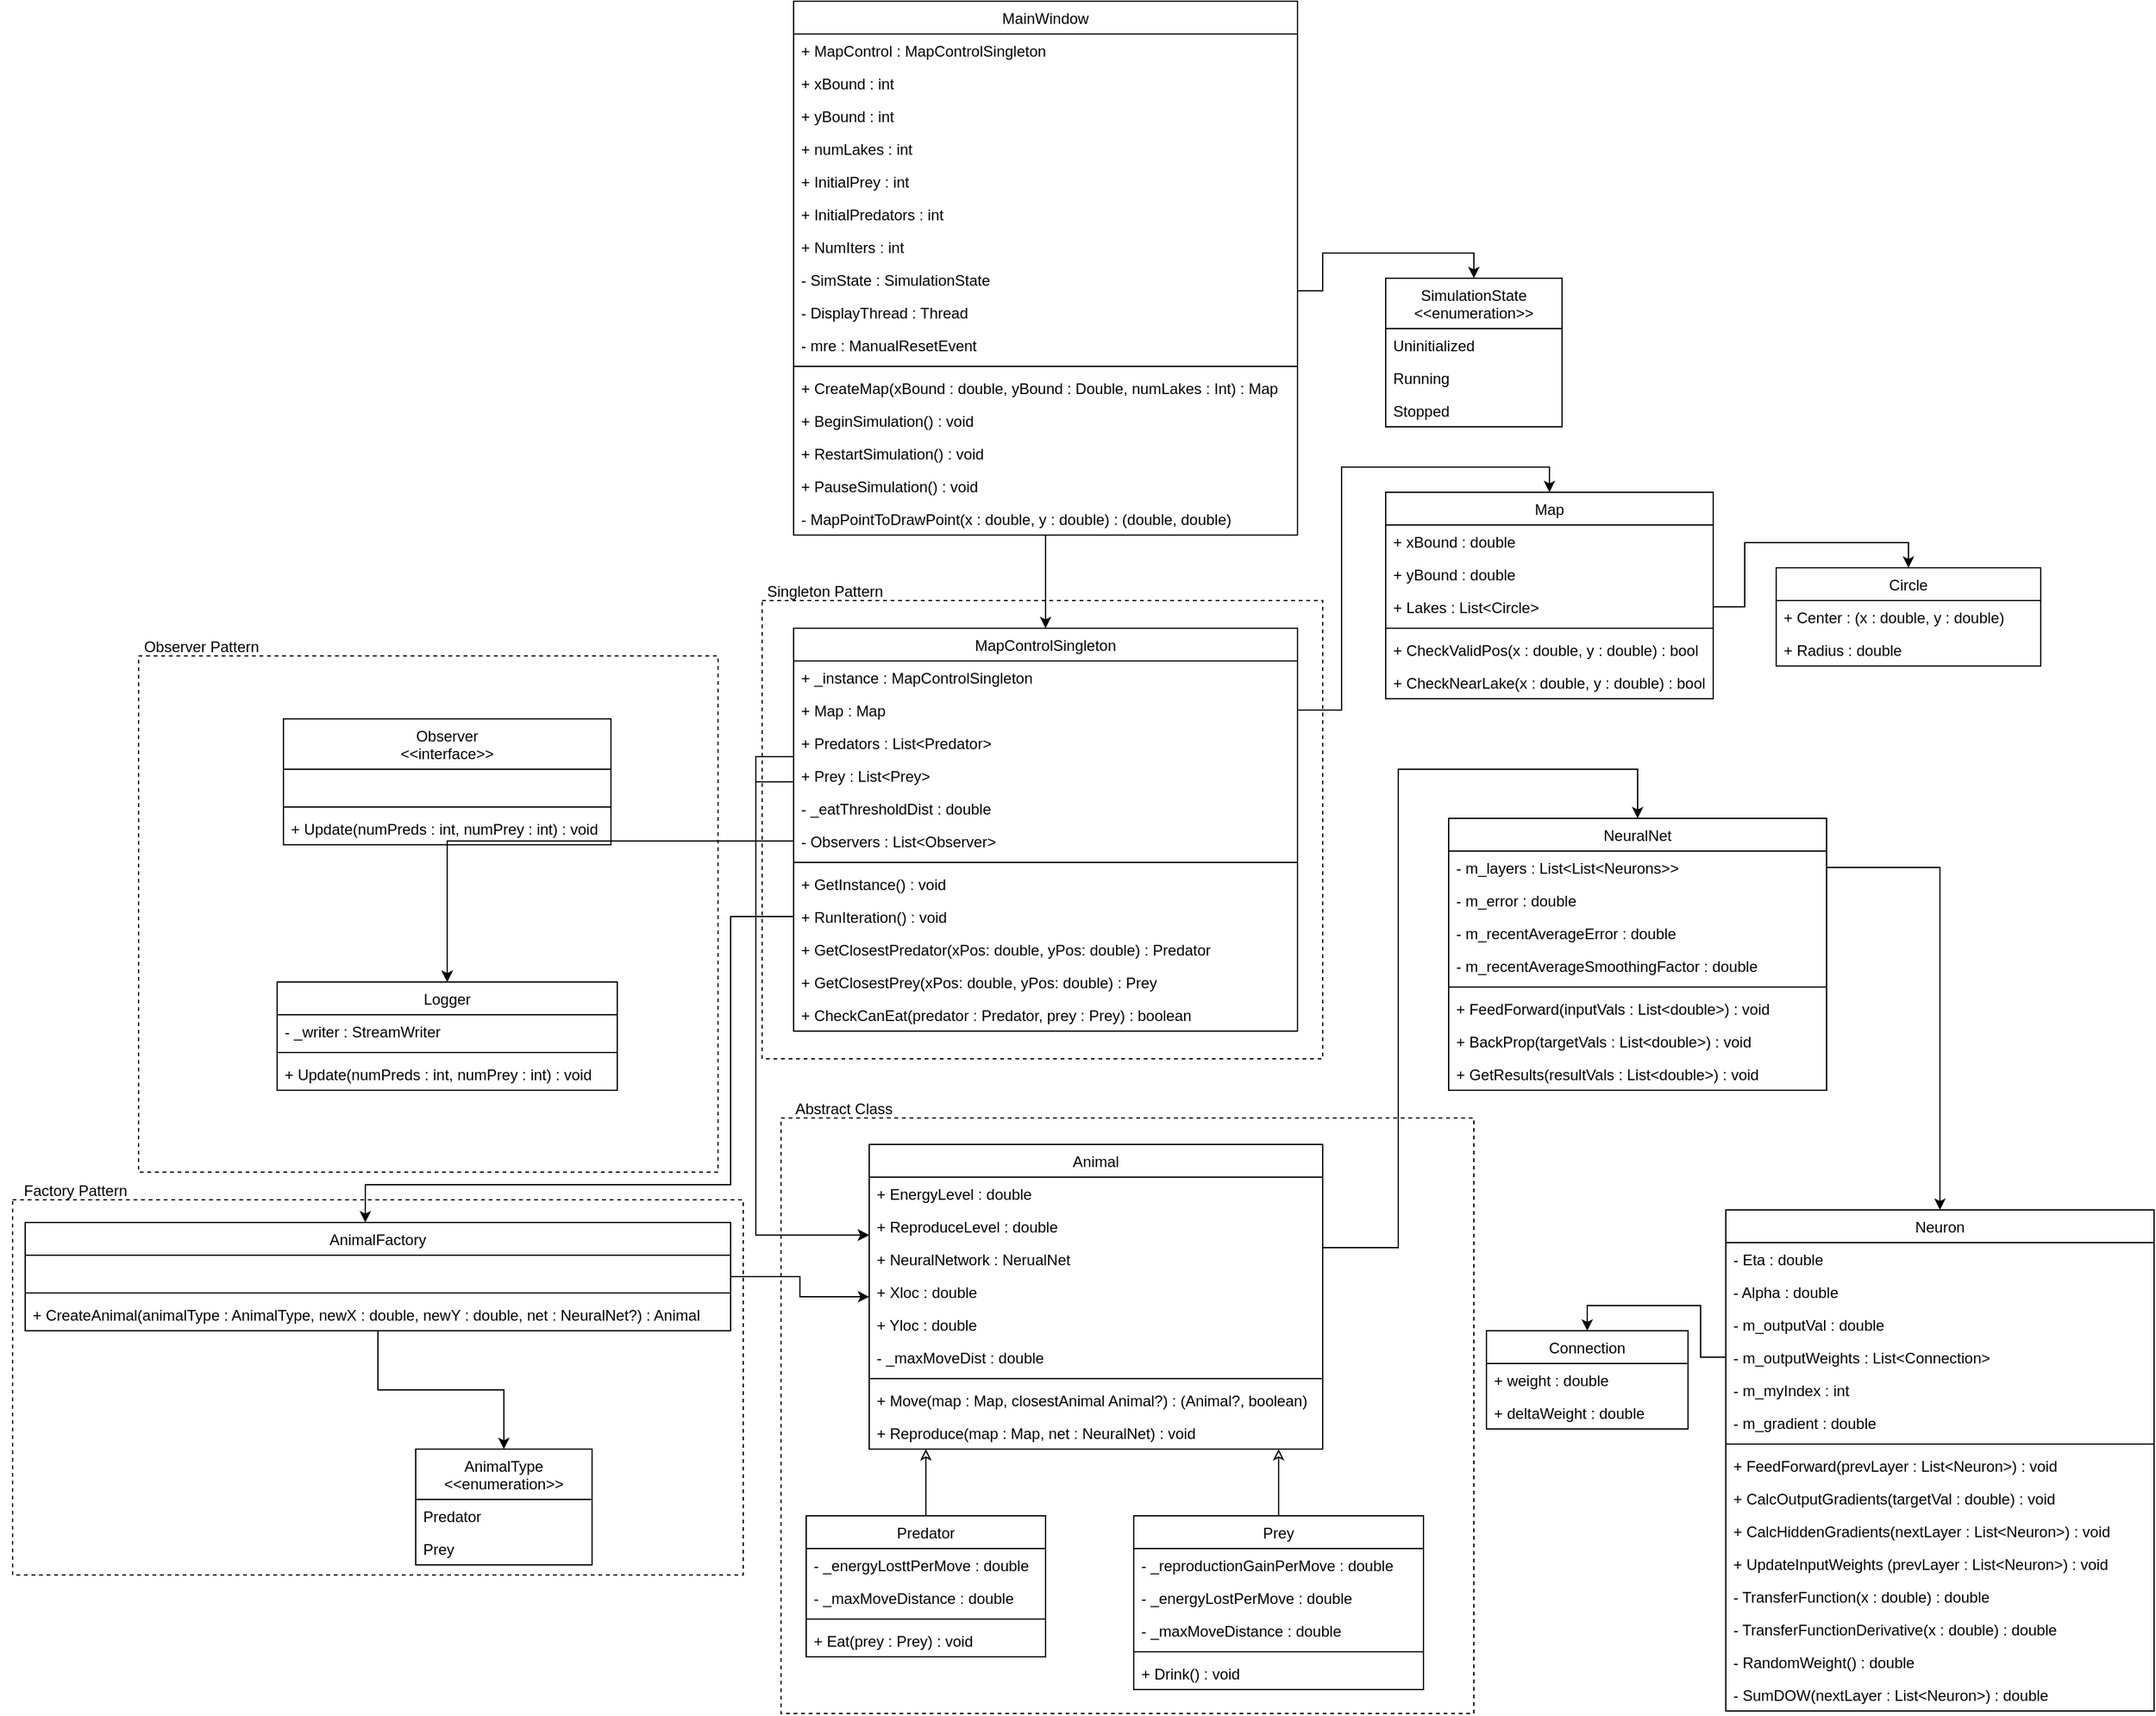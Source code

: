 <mxfile version="21.2.1" type="device">
  <diagram id="C5RBs43oDa-KdzZeNtuy" name="Page-1">
    <mxGraphModel dx="2314" dy="1864" grid="1" gridSize="10" guides="1" tooltips="1" connect="1" arrows="1" fold="1" page="0" pageScale="1" pageWidth="827" pageHeight="1169" math="0" shadow="0">
      <root>
        <mxCell id="WIyWlLk6GJQsqaUBKTNV-0" />
        <mxCell id="WIyWlLk6GJQsqaUBKTNV-1" parent="WIyWlLk6GJQsqaUBKTNV-0" />
        <mxCell id="gsh9XcIQnqA7RYbGabPp-40" value="" style="rounded=0;whiteSpace=wrap;html=1;fillColor=none;dashed=1;" parent="WIyWlLk6GJQsqaUBKTNV-1" vertex="1">
          <mxGeometry x="-300" y="47" width="550" height="473" as="geometry" />
        </mxCell>
        <mxCell id="gsh9XcIQnqA7RYbGabPp-34" value="" style="rounded=0;whiteSpace=wrap;html=1;fillColor=none;dashed=1;" parent="WIyWlLk6GJQsqaUBKTNV-1" vertex="1">
          <mxGeometry x="-810" y="-320" width="460" height="410" as="geometry" />
        </mxCell>
        <mxCell id="gsh9XcIQnqA7RYbGabPp-38" value="" style="rounded=0;whiteSpace=wrap;html=1;fillColor=none;dashed=1;" parent="WIyWlLk6GJQsqaUBKTNV-1" vertex="1">
          <mxGeometry x="-315" y="-364" width="445" height="364" as="geometry" />
        </mxCell>
        <mxCell id="zkfFHV4jXpPFQw0GAbJ--0" value="NeuralNet" style="swimlane;fontStyle=0;align=center;verticalAlign=top;childLayout=stackLayout;horizontal=1;startSize=26;horizontalStack=0;resizeParent=1;resizeLast=0;collapsible=1;marginBottom=0;rounded=0;shadow=0;strokeWidth=1;" parent="WIyWlLk6GJQsqaUBKTNV-1" vertex="1">
          <mxGeometry x="230" y="-191" width="300" height="216" as="geometry">
            <mxRectangle x="230" y="140" width="160" height="26" as="alternateBounds" />
          </mxGeometry>
        </mxCell>
        <mxCell id="zkfFHV4jXpPFQw0GAbJ--1" value="- m_layers : List&lt;List&lt;Neurons&gt;&gt;" style="text;align=left;verticalAlign=top;spacingLeft=4;spacingRight=4;overflow=hidden;rotatable=0;points=[[0,0.5],[1,0.5]];portConstraint=eastwest;" parent="zkfFHV4jXpPFQw0GAbJ--0" vertex="1">
          <mxGeometry y="26" width="300" height="26" as="geometry" />
        </mxCell>
        <mxCell id="zkfFHV4jXpPFQw0GAbJ--2" value="- m_error : double" style="text;align=left;verticalAlign=top;spacingLeft=4;spacingRight=4;overflow=hidden;rotatable=0;points=[[0,0.5],[1,0.5]];portConstraint=eastwest;rounded=0;shadow=0;html=0;" parent="zkfFHV4jXpPFQw0GAbJ--0" vertex="1">
          <mxGeometry y="52" width="300" height="26" as="geometry" />
        </mxCell>
        <mxCell id="zkfFHV4jXpPFQw0GAbJ--3" value="- m_recentAverageError : double" style="text;align=left;verticalAlign=top;spacingLeft=4;spacingRight=4;overflow=hidden;rotatable=0;points=[[0,0.5],[1,0.5]];portConstraint=eastwest;rounded=0;shadow=0;html=0;" parent="zkfFHV4jXpPFQw0GAbJ--0" vertex="1">
          <mxGeometry y="78" width="300" height="26" as="geometry" />
        </mxCell>
        <mxCell id="nO7ZJ4x5iDr7NH1Br83X-15" value="- m_recentAverageSmoothingFactor : double" style="text;align=left;verticalAlign=top;spacingLeft=4;spacingRight=4;overflow=hidden;rotatable=0;points=[[0,0.5],[1,0.5]];portConstraint=eastwest;rounded=0;shadow=0;html=0;" parent="zkfFHV4jXpPFQw0GAbJ--0" vertex="1">
          <mxGeometry y="104" width="300" height="26" as="geometry" />
        </mxCell>
        <mxCell id="zkfFHV4jXpPFQw0GAbJ--4" value="" style="line;html=1;strokeWidth=1;align=left;verticalAlign=middle;spacingTop=-1;spacingLeft=3;spacingRight=3;rotatable=0;labelPosition=right;points=[];portConstraint=eastwest;" parent="zkfFHV4jXpPFQw0GAbJ--0" vertex="1">
          <mxGeometry y="130" width="300" height="8" as="geometry" />
        </mxCell>
        <mxCell id="zkfFHV4jXpPFQw0GAbJ--5" value="+ FeedForward(inputVals : List&lt;double&gt;) : void" style="text;align=left;verticalAlign=top;spacingLeft=4;spacingRight=4;overflow=hidden;rotatable=0;points=[[0,0.5],[1,0.5]];portConstraint=eastwest;" parent="zkfFHV4jXpPFQw0GAbJ--0" vertex="1">
          <mxGeometry y="138" width="300" height="26" as="geometry" />
        </mxCell>
        <mxCell id="nO7ZJ4x5iDr7NH1Br83X-19" value="+ BackProp(targetVals : List&lt;double&gt;) : void" style="text;align=left;verticalAlign=top;spacingLeft=4;spacingRight=4;overflow=hidden;rotatable=0;points=[[0,0.5],[1,0.5]];portConstraint=eastwest;" parent="zkfFHV4jXpPFQw0GAbJ--0" vertex="1">
          <mxGeometry y="164" width="300" height="26" as="geometry" />
        </mxCell>
        <mxCell id="nO7ZJ4x5iDr7NH1Br83X-18" value="+ GetResults(resultVals : List&lt;double&gt;) : void" style="text;align=left;verticalAlign=top;spacingLeft=4;spacingRight=4;overflow=hidden;rotatable=0;points=[[0,0.5],[1,0.5]];portConstraint=eastwest;" parent="zkfFHV4jXpPFQw0GAbJ--0" vertex="1">
          <mxGeometry y="190" width="300" height="26" as="geometry" />
        </mxCell>
        <mxCell id="zkfFHV4jXpPFQw0GAbJ--17" value="Neuron" style="swimlane;fontStyle=0;align=center;verticalAlign=top;childLayout=stackLayout;horizontal=1;startSize=26;horizontalStack=0;resizeParent=1;resizeLast=0;collapsible=1;marginBottom=0;rounded=0;shadow=0;strokeWidth=1;" parent="WIyWlLk6GJQsqaUBKTNV-1" vertex="1">
          <mxGeometry x="450" y="120" width="340" height="398" as="geometry">
            <mxRectangle x="550" y="140" width="160" height="26" as="alternateBounds" />
          </mxGeometry>
        </mxCell>
        <mxCell id="zkfFHV4jXpPFQw0GAbJ--18" value="- Eta : double" style="text;align=left;verticalAlign=top;spacingLeft=4;spacingRight=4;overflow=hidden;rotatable=0;points=[[0,0.5],[1,0.5]];portConstraint=eastwest;" parent="zkfFHV4jXpPFQw0GAbJ--17" vertex="1">
          <mxGeometry y="26" width="340" height="26" as="geometry" />
        </mxCell>
        <mxCell id="zkfFHV4jXpPFQw0GAbJ--19" value="- Alpha : double" style="text;align=left;verticalAlign=top;spacingLeft=4;spacingRight=4;overflow=hidden;rotatable=0;points=[[0,0.5],[1,0.5]];portConstraint=eastwest;rounded=0;shadow=0;html=0;" parent="zkfFHV4jXpPFQw0GAbJ--17" vertex="1">
          <mxGeometry y="52" width="340" height="26" as="geometry" />
        </mxCell>
        <mxCell id="zkfFHV4jXpPFQw0GAbJ--20" value="- m_outputVal : double" style="text;align=left;verticalAlign=top;spacingLeft=4;spacingRight=4;overflow=hidden;rotatable=0;points=[[0,0.5],[1,0.5]];portConstraint=eastwest;rounded=0;shadow=0;html=0;" parent="zkfFHV4jXpPFQw0GAbJ--17" vertex="1">
          <mxGeometry y="78" width="340" height="26" as="geometry" />
        </mxCell>
        <mxCell id="zkfFHV4jXpPFQw0GAbJ--21" value="- m_outputWeights : List&lt;Connection&gt;" style="text;align=left;verticalAlign=top;spacingLeft=4;spacingRight=4;overflow=hidden;rotatable=0;points=[[0,0.5],[1,0.5]];portConstraint=eastwest;rounded=0;shadow=0;html=0;" parent="zkfFHV4jXpPFQw0GAbJ--17" vertex="1">
          <mxGeometry y="104" width="340" height="26" as="geometry" />
        </mxCell>
        <mxCell id="zkfFHV4jXpPFQw0GAbJ--22" value="- m_myIndex : int" style="text;align=left;verticalAlign=top;spacingLeft=4;spacingRight=4;overflow=hidden;rotatable=0;points=[[0,0.5],[1,0.5]];portConstraint=eastwest;rounded=0;shadow=0;html=0;" parent="zkfFHV4jXpPFQw0GAbJ--17" vertex="1">
          <mxGeometry y="130" width="340" height="26" as="geometry" />
        </mxCell>
        <mxCell id="nO7ZJ4x5iDr7NH1Br83X-7" value="- m_gradient : double" style="text;align=left;verticalAlign=top;spacingLeft=4;spacingRight=4;overflow=hidden;rotatable=0;points=[[0,0.5],[1,0.5]];portConstraint=eastwest;rounded=0;shadow=0;html=0;" parent="zkfFHV4jXpPFQw0GAbJ--17" vertex="1">
          <mxGeometry y="156" width="340" height="26" as="geometry" />
        </mxCell>
        <mxCell id="zkfFHV4jXpPFQw0GAbJ--23" value="" style="line;html=1;strokeWidth=1;align=left;verticalAlign=middle;spacingTop=-1;spacingLeft=3;spacingRight=3;rotatable=0;labelPosition=right;points=[];portConstraint=eastwest;" parent="zkfFHV4jXpPFQw0GAbJ--17" vertex="1">
          <mxGeometry y="182" width="340" height="8" as="geometry" />
        </mxCell>
        <mxCell id="zkfFHV4jXpPFQw0GAbJ--24" value="+ FeedForward(prevLayer : List&lt;Neuron&gt;) : void" style="text;align=left;verticalAlign=top;spacingLeft=4;spacingRight=4;overflow=hidden;rotatable=0;points=[[0,0.5],[1,0.5]];portConstraint=eastwest;" parent="zkfFHV4jXpPFQw0GAbJ--17" vertex="1">
          <mxGeometry y="190" width="340" height="26" as="geometry" />
        </mxCell>
        <mxCell id="zkfFHV4jXpPFQw0GAbJ--25" value="+ CalcOutputGradients(targetVal : double) : void" style="text;align=left;verticalAlign=top;spacingLeft=4;spacingRight=4;overflow=hidden;rotatable=0;points=[[0,0.5],[1,0.5]];portConstraint=eastwest;" parent="zkfFHV4jXpPFQw0GAbJ--17" vertex="1">
          <mxGeometry y="216" width="340" height="26" as="geometry" />
        </mxCell>
        <mxCell id="nO7ZJ4x5iDr7NH1Br83X-11" value="+ CalcHiddenGradients(nextLayer : List&lt;Neuron&gt;) : void" style="text;align=left;verticalAlign=top;spacingLeft=4;spacingRight=4;overflow=hidden;rotatable=0;points=[[0,0.5],[1,0.5]];portConstraint=eastwest;" parent="zkfFHV4jXpPFQw0GAbJ--17" vertex="1">
          <mxGeometry y="242" width="340" height="26" as="geometry" />
        </mxCell>
        <mxCell id="nO7ZJ4x5iDr7NH1Br83X-10" value="+ UpdateInputWeights (prevLayer : List&lt;Neuron&gt;) : void" style="text;align=left;verticalAlign=top;spacingLeft=4;spacingRight=4;overflow=hidden;rotatable=0;points=[[0,0.5],[1,0.5]];portConstraint=eastwest;" parent="zkfFHV4jXpPFQw0GAbJ--17" vertex="1">
          <mxGeometry y="268" width="340" height="26" as="geometry" />
        </mxCell>
        <mxCell id="nO7ZJ4x5iDr7NH1Br83X-9" value="- TransferFunction(x : double) : double" style="text;align=left;verticalAlign=top;spacingLeft=4;spacingRight=4;overflow=hidden;rotatable=0;points=[[0,0.5],[1,0.5]];portConstraint=eastwest;" parent="zkfFHV4jXpPFQw0GAbJ--17" vertex="1">
          <mxGeometry y="294" width="340" height="26" as="geometry" />
        </mxCell>
        <mxCell id="nO7ZJ4x5iDr7NH1Br83X-8" value="- TransferFunctionDerivative(x : double) : double" style="text;align=left;verticalAlign=top;spacingLeft=4;spacingRight=4;overflow=hidden;rotatable=0;points=[[0,0.5],[1,0.5]];portConstraint=eastwest;" parent="zkfFHV4jXpPFQw0GAbJ--17" vertex="1">
          <mxGeometry y="320" width="340" height="26" as="geometry" />
        </mxCell>
        <mxCell id="nO7ZJ4x5iDr7NH1Br83X-13" value="- RandomWeight() : double" style="text;align=left;verticalAlign=top;spacingLeft=4;spacingRight=4;overflow=hidden;rotatable=0;points=[[0,0.5],[1,0.5]];portConstraint=eastwest;" parent="zkfFHV4jXpPFQw0GAbJ--17" vertex="1">
          <mxGeometry y="346" width="340" height="26" as="geometry" />
        </mxCell>
        <mxCell id="nO7ZJ4x5iDr7NH1Br83X-12" value="- SumDOW(nextLayer : List&lt;Neuron&gt;) : double" style="text;align=left;verticalAlign=top;spacingLeft=4;spacingRight=4;overflow=hidden;rotatable=0;points=[[0,0.5],[1,0.5]];portConstraint=eastwest;" parent="zkfFHV4jXpPFQw0GAbJ--17" vertex="1">
          <mxGeometry y="372" width="340" height="26" as="geometry" />
        </mxCell>
        <mxCell id="nO7ZJ4x5iDr7NH1Br83X-0" value="Connection" style="swimlane;fontStyle=0;align=center;verticalAlign=top;childLayout=stackLayout;horizontal=1;startSize=26;horizontalStack=0;resizeParent=1;resizeLast=0;collapsible=1;marginBottom=0;rounded=0;shadow=0;strokeWidth=1;" parent="WIyWlLk6GJQsqaUBKTNV-1" vertex="1">
          <mxGeometry x="260" y="216" width="160" height="78" as="geometry">
            <mxRectangle x="230" y="140" width="160" height="26" as="alternateBounds" />
          </mxGeometry>
        </mxCell>
        <mxCell id="nO7ZJ4x5iDr7NH1Br83X-1" value="+ weight : double" style="text;align=left;verticalAlign=top;spacingLeft=4;spacingRight=4;overflow=hidden;rotatable=0;points=[[0,0.5],[1,0.5]];portConstraint=eastwest;" parent="nO7ZJ4x5iDr7NH1Br83X-0" vertex="1">
          <mxGeometry y="26" width="160" height="26" as="geometry" />
        </mxCell>
        <mxCell id="nO7ZJ4x5iDr7NH1Br83X-2" value="+ deltaWeight : double" style="text;align=left;verticalAlign=top;spacingLeft=4;spacingRight=4;overflow=hidden;rotatable=0;points=[[0,0.5],[1,0.5]];portConstraint=eastwest;rounded=0;shadow=0;html=0;" parent="nO7ZJ4x5iDr7NH1Br83X-0" vertex="1">
          <mxGeometry y="52" width="160" height="26" as="geometry" />
        </mxCell>
        <mxCell id="nO7ZJ4x5iDr7NH1Br83X-6" style="edgeStyle=orthogonalEdgeStyle;rounded=0;orthogonalLoop=1;jettySize=auto;html=1;entryX=0.5;entryY=0;entryDx=0;entryDy=0;" parent="WIyWlLk6GJQsqaUBKTNV-1" source="zkfFHV4jXpPFQw0GAbJ--21" target="nO7ZJ4x5iDr7NH1Br83X-0" edge="1">
          <mxGeometry relative="1" as="geometry" />
        </mxCell>
        <mxCell id="nO7ZJ4x5iDr7NH1Br83X-20" style="edgeStyle=orthogonalEdgeStyle;rounded=0;orthogonalLoop=1;jettySize=auto;html=1;entryX=0.5;entryY=0;entryDx=0;entryDy=0;" parent="WIyWlLk6GJQsqaUBKTNV-1" source="zkfFHV4jXpPFQw0GAbJ--1" target="zkfFHV4jXpPFQw0GAbJ--17" edge="1">
          <mxGeometry relative="1" as="geometry" />
        </mxCell>
        <mxCell id="nO7ZJ4x5iDr7NH1Br83X-21" value="Animal" style="swimlane;fontStyle=0;align=center;verticalAlign=top;childLayout=stackLayout;horizontal=1;startSize=26;horizontalStack=0;resizeParent=1;resizeLast=0;collapsible=1;marginBottom=0;rounded=0;shadow=0;strokeWidth=1;" parent="WIyWlLk6GJQsqaUBKTNV-1" vertex="1">
          <mxGeometry x="-230" y="68" width="360" height="242" as="geometry">
            <mxRectangle x="230" y="140" width="160" height="26" as="alternateBounds" />
          </mxGeometry>
        </mxCell>
        <mxCell id="nO7ZJ4x5iDr7NH1Br83X-22" value="+ EnergyLevel : double" style="text;align=left;verticalAlign=top;spacingLeft=4;spacingRight=4;overflow=hidden;rotatable=0;points=[[0,0.5],[1,0.5]];portConstraint=eastwest;" parent="nO7ZJ4x5iDr7NH1Br83X-21" vertex="1">
          <mxGeometry y="26" width="360" height="26" as="geometry" />
        </mxCell>
        <mxCell id="EpWj2FVEKc3eK2QcyTRe-0" value="+ ReproduceLevel : double" style="text;align=left;verticalAlign=top;spacingLeft=4;spacingRight=4;overflow=hidden;rotatable=0;points=[[0,0.5],[1,0.5]];portConstraint=eastwest;" parent="nO7ZJ4x5iDr7NH1Br83X-21" vertex="1">
          <mxGeometry y="52" width="360" height="26" as="geometry" />
        </mxCell>
        <mxCell id="nO7ZJ4x5iDr7NH1Br83X-23" value="+ NeuralNetwork : NerualNet" style="text;align=left;verticalAlign=top;spacingLeft=4;spacingRight=4;overflow=hidden;rotatable=0;points=[[0,0.5],[1,0.5]];portConstraint=eastwest;rounded=0;shadow=0;html=0;" parent="nO7ZJ4x5iDr7NH1Br83X-21" vertex="1">
          <mxGeometry y="78" width="360" height="26" as="geometry" />
        </mxCell>
        <mxCell id="nO7ZJ4x5iDr7NH1Br83X-50" value="+ Xloc : double" style="text;align=left;verticalAlign=top;spacingLeft=4;spacingRight=4;overflow=hidden;rotatable=0;points=[[0,0.5],[1,0.5]];portConstraint=eastwest;rounded=0;shadow=0;html=0;" parent="nO7ZJ4x5iDr7NH1Br83X-21" vertex="1">
          <mxGeometry y="104" width="360" height="26" as="geometry" />
        </mxCell>
        <mxCell id="nO7ZJ4x5iDr7NH1Br83X-51" value="+ Yloc : double" style="text;align=left;verticalAlign=top;spacingLeft=4;spacingRight=4;overflow=hidden;rotatable=0;points=[[0,0.5],[1,0.5]];portConstraint=eastwest;rounded=0;shadow=0;html=0;" parent="nO7ZJ4x5iDr7NH1Br83X-21" vertex="1">
          <mxGeometry y="130" width="360" height="26" as="geometry" />
        </mxCell>
        <mxCell id="EpWj2FVEKc3eK2QcyTRe-5" value="- _maxMoveDist : double" style="text;align=left;verticalAlign=top;spacingLeft=4;spacingRight=4;overflow=hidden;rotatable=0;points=[[0,0.5],[1,0.5]];portConstraint=eastwest;rounded=0;shadow=0;html=0;" parent="nO7ZJ4x5iDr7NH1Br83X-21" vertex="1">
          <mxGeometry y="156" width="360" height="26" as="geometry" />
        </mxCell>
        <mxCell id="nO7ZJ4x5iDr7NH1Br83X-27" value="" style="line;html=1;strokeWidth=1;align=left;verticalAlign=middle;spacingTop=-1;spacingLeft=3;spacingRight=3;rotatable=0;labelPosition=right;points=[];portConstraint=eastwest;" parent="nO7ZJ4x5iDr7NH1Br83X-21" vertex="1">
          <mxGeometry y="182" width="360" height="8" as="geometry" />
        </mxCell>
        <mxCell id="nO7ZJ4x5iDr7NH1Br83X-26" value="+ Move(map : Map, closestAnimal Animal?) : (Animal?, boolean)" style="text;align=left;verticalAlign=top;spacingLeft=4;spacingRight=4;overflow=hidden;rotatable=0;points=[[0,0.5],[1,0.5]];portConstraint=eastwest;rounded=0;shadow=0;html=0;" parent="nO7ZJ4x5iDr7NH1Br83X-21" vertex="1">
          <mxGeometry y="190" width="360" height="26" as="geometry" />
        </mxCell>
        <mxCell id="nO7ZJ4x5iDr7NH1Br83X-28" value="+ Reproduce(map : Map, net : NeuralNet) : void" style="text;align=left;verticalAlign=top;spacingLeft=4;spacingRight=4;overflow=hidden;rotatable=0;points=[[0,0.5],[1,0.5]];portConstraint=eastwest;rounded=0;shadow=0;html=0;" parent="nO7ZJ4x5iDr7NH1Br83X-21" vertex="1">
          <mxGeometry y="216" width="360" height="26" as="geometry" />
        </mxCell>
        <mxCell id="nO7ZJ4x5iDr7NH1Br83X-25" style="edgeStyle=orthogonalEdgeStyle;rounded=0;orthogonalLoop=1;jettySize=auto;html=1;entryX=0.5;entryY=0;entryDx=0;entryDy=0;" parent="WIyWlLk6GJQsqaUBKTNV-1" source="nO7ZJ4x5iDr7NH1Br83X-23" target="zkfFHV4jXpPFQw0GAbJ--0" edge="1">
          <mxGeometry relative="1" as="geometry">
            <Array as="points">
              <mxPoint x="190" y="150" />
              <mxPoint x="190" y="-230" />
              <mxPoint x="380" y="-230" />
            </Array>
          </mxGeometry>
        </mxCell>
        <mxCell id="nO7ZJ4x5iDr7NH1Br83X-41" style="edgeStyle=orthogonalEdgeStyle;rounded=0;orthogonalLoop=1;jettySize=auto;html=1;endArrow=classic;endFill=0;" parent="WIyWlLk6GJQsqaUBKTNV-1" source="nO7ZJ4x5iDr7NH1Br83X-29" target="nO7ZJ4x5iDr7NH1Br83X-21" edge="1">
          <mxGeometry relative="1" as="geometry">
            <Array as="points">
              <mxPoint x="-200" y="310" />
              <mxPoint x="-90" y="310" />
            </Array>
          </mxGeometry>
        </mxCell>
        <mxCell id="nO7ZJ4x5iDr7NH1Br83X-29" value="Predator" style="swimlane;fontStyle=0;align=center;verticalAlign=top;childLayout=stackLayout;horizontal=1;startSize=26;horizontalStack=0;resizeParent=1;resizeLast=0;collapsible=1;marginBottom=0;rounded=0;shadow=0;strokeWidth=1;" parent="WIyWlLk6GJQsqaUBKTNV-1" vertex="1">
          <mxGeometry x="-280" y="363" width="190" height="112" as="geometry">
            <mxRectangle x="230" y="140" width="160" height="26" as="alternateBounds" />
          </mxGeometry>
        </mxCell>
        <mxCell id="tRoTrNNmK-0Vhxs8jSnX-1" value="- _energyLosttPerMove : double" style="text;align=left;verticalAlign=top;spacingLeft=4;spacingRight=4;overflow=hidden;rotatable=0;points=[[0,0.5],[1,0.5]];portConstraint=eastwest;rounded=0;shadow=0;html=0;" parent="nO7ZJ4x5iDr7NH1Br83X-29" vertex="1">
          <mxGeometry y="26" width="190" height="26" as="geometry" />
        </mxCell>
        <mxCell id="tRoTrNNmK-0Vhxs8jSnX-2" value="- _maxMoveDistance : double" style="text;align=left;verticalAlign=top;spacingLeft=4;spacingRight=4;overflow=hidden;rotatable=0;points=[[0,0.5],[1,0.5]];portConstraint=eastwest;rounded=0;shadow=0;html=0;" parent="nO7ZJ4x5iDr7NH1Br83X-29" vertex="1">
          <mxGeometry y="52" width="190" height="26" as="geometry" />
        </mxCell>
        <mxCell id="tRoTrNNmK-0Vhxs8jSnX-0" value="" style="line;html=1;strokeWidth=1;align=left;verticalAlign=middle;spacingTop=-1;spacingLeft=3;spacingRight=3;rotatable=0;labelPosition=right;points=[];portConstraint=eastwest;" parent="nO7ZJ4x5iDr7NH1Br83X-29" vertex="1">
          <mxGeometry y="78" width="190" height="8" as="geometry" />
        </mxCell>
        <mxCell id="nO7ZJ4x5iDr7NH1Br83X-33" value="+ Eat(prey : Prey) : void" style="text;align=left;verticalAlign=top;spacingLeft=4;spacingRight=4;overflow=hidden;rotatable=0;points=[[0,0.5],[1,0.5]];portConstraint=eastwest;rounded=0;shadow=0;html=0;" parent="nO7ZJ4x5iDr7NH1Br83X-29" vertex="1">
          <mxGeometry y="86" width="190" height="26" as="geometry" />
        </mxCell>
        <mxCell id="nO7ZJ4x5iDr7NH1Br83X-42" style="edgeStyle=orthogonalEdgeStyle;rounded=0;orthogonalLoop=1;jettySize=auto;html=1;endArrow=classic;endFill=0;" parent="WIyWlLk6GJQsqaUBKTNV-1" source="nO7ZJ4x5iDr7NH1Br83X-35" target="nO7ZJ4x5iDr7NH1Br83X-21" edge="1">
          <mxGeometry relative="1" as="geometry">
            <Array as="points">
              <mxPoint x="90" y="310" />
              <mxPoint x="-90" y="310" />
            </Array>
          </mxGeometry>
        </mxCell>
        <mxCell id="nO7ZJ4x5iDr7NH1Br83X-35" value="Prey" style="swimlane;fontStyle=0;align=center;verticalAlign=top;childLayout=stackLayout;horizontal=1;startSize=26;horizontalStack=0;resizeParent=1;resizeLast=0;collapsible=1;marginBottom=0;rounded=0;shadow=0;strokeWidth=1;" parent="WIyWlLk6GJQsqaUBKTNV-1" vertex="1">
          <mxGeometry x="-20" y="363" width="230" height="138" as="geometry">
            <mxRectangle x="230" y="140" width="160" height="26" as="alternateBounds" />
          </mxGeometry>
        </mxCell>
        <mxCell id="EpWj2FVEKc3eK2QcyTRe-1" value="- _reproductionGainPerMove : double" style="text;align=left;verticalAlign=top;spacingLeft=4;spacingRight=4;overflow=hidden;rotatable=0;points=[[0,0.5],[1,0.5]];portConstraint=eastwest;rounded=0;shadow=0;html=0;" parent="nO7ZJ4x5iDr7NH1Br83X-35" vertex="1">
          <mxGeometry y="26" width="230" height="26" as="geometry" />
        </mxCell>
        <mxCell id="tRoTrNNmK-0Vhxs8jSnX-3" value="- _energyLostPerMove : double" style="text;align=left;verticalAlign=top;spacingLeft=4;spacingRight=4;overflow=hidden;rotatable=0;points=[[0,0.5],[1,0.5]];portConstraint=eastwest;rounded=0;shadow=0;html=0;" parent="nO7ZJ4x5iDr7NH1Br83X-35" vertex="1">
          <mxGeometry y="52" width="230" height="26" as="geometry" />
        </mxCell>
        <mxCell id="tRoTrNNmK-0Vhxs8jSnX-4" value="- _maxMoveDistance : double" style="text;align=left;verticalAlign=top;spacingLeft=4;spacingRight=4;overflow=hidden;rotatable=0;points=[[0,0.5],[1,0.5]];portConstraint=eastwest;rounded=0;shadow=0;html=0;" parent="nO7ZJ4x5iDr7NH1Br83X-35" vertex="1">
          <mxGeometry y="78" width="230" height="26" as="geometry" />
        </mxCell>
        <mxCell id="EpWj2FVEKc3eK2QcyTRe-2" value="" style="line;html=1;strokeWidth=1;align=left;verticalAlign=middle;spacingTop=-1;spacingLeft=3;spacingRight=3;rotatable=0;labelPosition=right;points=[];portConstraint=eastwest;" parent="nO7ZJ4x5iDr7NH1Br83X-35" vertex="1">
          <mxGeometry y="104" width="230" height="8" as="geometry" />
        </mxCell>
        <mxCell id="nO7ZJ4x5iDr7NH1Br83X-40" value="+ Drink() : void" style="text;align=left;verticalAlign=top;spacingLeft=4;spacingRight=4;overflow=hidden;rotatable=0;points=[[0,0.5],[1,0.5]];portConstraint=eastwest;rounded=0;shadow=0;html=0;" parent="nO7ZJ4x5iDr7NH1Br83X-35" vertex="1">
          <mxGeometry y="112" width="230" height="26" as="geometry" />
        </mxCell>
        <mxCell id="gsh9XcIQnqA7RYbGabPp-18" style="edgeStyle=orthogonalEdgeStyle;rounded=0;orthogonalLoop=1;jettySize=auto;html=1;" parent="WIyWlLk6GJQsqaUBKTNV-1" source="nO7ZJ4x5iDr7NH1Br83X-44" target="gsh9XcIQnqA7RYbGabPp-0" edge="1">
          <mxGeometry relative="1" as="geometry">
            <Array as="points">
              <mxPoint x="-340" y="-113" />
              <mxPoint x="-340" y="100" />
              <mxPoint x="-630" y="100" />
            </Array>
          </mxGeometry>
        </mxCell>
        <mxCell id="nO7ZJ4x5iDr7NH1Br83X-44" value="MapControlSingleton" style="swimlane;fontStyle=0;align=center;verticalAlign=top;childLayout=stackLayout;horizontal=1;startSize=26;horizontalStack=0;resizeParent=1;resizeLast=0;collapsible=1;marginBottom=0;rounded=0;shadow=0;strokeWidth=1;" parent="WIyWlLk6GJQsqaUBKTNV-1" vertex="1">
          <mxGeometry x="-290" y="-342" width="400" height="320" as="geometry">
            <mxRectangle x="230" y="140" width="160" height="26" as="alternateBounds" />
          </mxGeometry>
        </mxCell>
        <mxCell id="AgqpvDuO_LdRkOJ1q3NE-1" value="+ _instance : MapControlSingleton" style="text;align=left;verticalAlign=top;spacingLeft=4;spacingRight=4;overflow=hidden;rotatable=0;points=[[0,0.5],[1,0.5]];portConstraint=eastwest;" parent="nO7ZJ4x5iDr7NH1Br83X-44" vertex="1">
          <mxGeometry y="26" width="400" height="26" as="geometry" />
        </mxCell>
        <mxCell id="nO7ZJ4x5iDr7NH1Br83X-45" value="+ Map : Map" style="text;align=left;verticalAlign=top;spacingLeft=4;spacingRight=4;overflow=hidden;rotatable=0;points=[[0,0.5],[1,0.5]];portConstraint=eastwest;" parent="nO7ZJ4x5iDr7NH1Br83X-44" vertex="1">
          <mxGeometry y="52" width="400" height="26" as="geometry" />
        </mxCell>
        <mxCell id="nO7ZJ4x5iDr7NH1Br83X-46" value="+ Predators : List&lt;Predator&gt;" style="text;align=left;verticalAlign=top;spacingLeft=4;spacingRight=4;overflow=hidden;rotatable=0;points=[[0,0.5],[1,0.5]];portConstraint=eastwest;rounded=0;shadow=0;html=0;" parent="nO7ZJ4x5iDr7NH1Br83X-44" vertex="1">
          <mxGeometry y="78" width="400" height="26" as="geometry" />
        </mxCell>
        <mxCell id="nO7ZJ4x5iDr7NH1Br83X-67" value="+ Prey : List&lt;Prey&gt;" style="text;align=left;verticalAlign=top;spacingLeft=4;spacingRight=4;overflow=hidden;rotatable=0;points=[[0,0.5],[1,0.5]];portConstraint=eastwest;rounded=0;shadow=0;html=0;" parent="nO7ZJ4x5iDr7NH1Br83X-44" vertex="1">
          <mxGeometry y="104" width="400" height="26" as="geometry" />
        </mxCell>
        <mxCell id="AgqpvDuO_LdRkOJ1q3NE-5" value="- _eatThresholdDist : double" style="text;align=left;verticalAlign=top;spacingLeft=4;spacingRight=4;overflow=hidden;rotatable=0;points=[[0,0.5],[1,0.5]];portConstraint=eastwest;rounded=0;shadow=0;html=0;" parent="nO7ZJ4x5iDr7NH1Br83X-44" vertex="1">
          <mxGeometry y="130" width="400" height="26" as="geometry" />
        </mxCell>
        <mxCell id="gsh9XcIQnqA7RYbGabPp-32" value="- Observers : List&lt;Observer&gt;" style="text;align=left;verticalAlign=top;spacingLeft=4;spacingRight=4;overflow=hidden;rotatable=0;points=[[0,0.5],[1,0.5]];portConstraint=eastwest;rounded=0;shadow=0;html=0;" parent="nO7ZJ4x5iDr7NH1Br83X-44" vertex="1">
          <mxGeometry y="156" width="400" height="26" as="geometry" />
        </mxCell>
        <mxCell id="nO7ZJ4x5iDr7NH1Br83X-47" value="" style="line;html=1;strokeWidth=1;align=left;verticalAlign=middle;spacingTop=-1;spacingLeft=3;spacingRight=3;rotatable=0;labelPosition=right;points=[];portConstraint=eastwest;" parent="nO7ZJ4x5iDr7NH1Br83X-44" vertex="1">
          <mxGeometry y="182" width="400" height="8" as="geometry" />
        </mxCell>
        <mxCell id="AgqpvDuO_LdRkOJ1q3NE-2" value="+ GetInstance() : void" style="text;align=left;verticalAlign=top;spacingLeft=4;spacingRight=4;overflow=hidden;rotatable=0;points=[[0,0.5],[1,0.5]];portConstraint=eastwest;rounded=0;shadow=0;html=0;" parent="nO7ZJ4x5iDr7NH1Br83X-44" vertex="1">
          <mxGeometry y="190" width="400" height="26" as="geometry" />
        </mxCell>
        <mxCell id="nO7ZJ4x5iDr7NH1Br83X-48" value="+ RunIteration() : void" style="text;align=left;verticalAlign=top;spacingLeft=4;spacingRight=4;overflow=hidden;rotatable=0;points=[[0,0.5],[1,0.5]];portConstraint=eastwest;rounded=0;shadow=0;html=0;" parent="nO7ZJ4x5iDr7NH1Br83X-44" vertex="1">
          <mxGeometry y="216" width="400" height="26" as="geometry" />
        </mxCell>
        <mxCell id="EpWj2FVEKc3eK2QcyTRe-3" value="+ GetClosestPredator(xPos: double, yPos: double) : Predator" style="text;align=left;verticalAlign=top;spacingLeft=4;spacingRight=4;overflow=hidden;rotatable=0;points=[[0,0.5],[1,0.5]];portConstraint=eastwest;rounded=0;shadow=0;html=0;" parent="nO7ZJ4x5iDr7NH1Br83X-44" vertex="1">
          <mxGeometry y="242" width="400" height="26" as="geometry" />
        </mxCell>
        <mxCell id="EpWj2FVEKc3eK2QcyTRe-4" value="+ GetClosestPrey(xPos: double, yPos: double) : Prey" style="text;align=left;verticalAlign=top;spacingLeft=4;spacingRight=4;overflow=hidden;rotatable=0;points=[[0,0.5],[1,0.5]];portConstraint=eastwest;rounded=0;shadow=0;html=0;" parent="nO7ZJ4x5iDr7NH1Br83X-44" vertex="1">
          <mxGeometry y="268" width="400" height="26" as="geometry" />
        </mxCell>
        <mxCell id="AgqpvDuO_LdRkOJ1q3NE-0" value="+ CheckCanEat(predator : Predator, prey : Prey) : boolean" style="text;align=left;verticalAlign=top;spacingLeft=4;spacingRight=4;overflow=hidden;rotatable=0;points=[[0,0.5],[1,0.5]];portConstraint=eastwest;rounded=0;shadow=0;html=0;" parent="nO7ZJ4x5iDr7NH1Br83X-44" vertex="1">
          <mxGeometry y="294" width="400" height="26" as="geometry" />
        </mxCell>
        <mxCell id="nO7ZJ4x5iDr7NH1Br83X-52" value="Map" style="swimlane;fontStyle=0;align=center;verticalAlign=top;childLayout=stackLayout;horizontal=1;startSize=26;horizontalStack=0;resizeParent=1;resizeLast=0;collapsible=1;marginBottom=0;rounded=0;shadow=0;strokeWidth=1;" parent="WIyWlLk6GJQsqaUBKTNV-1" vertex="1">
          <mxGeometry x="180" y="-450" width="260" height="164" as="geometry">
            <mxRectangle x="230" y="140" width="160" height="26" as="alternateBounds" />
          </mxGeometry>
        </mxCell>
        <mxCell id="nO7ZJ4x5iDr7NH1Br83X-78" value="+ xBound : double" style="text;align=left;verticalAlign=top;spacingLeft=4;spacingRight=4;overflow=hidden;rotatable=0;points=[[0,0.5],[1,0.5]];portConstraint=eastwest;" parent="nO7ZJ4x5iDr7NH1Br83X-52" vertex="1">
          <mxGeometry y="26" width="260" height="26" as="geometry" />
        </mxCell>
        <mxCell id="nO7ZJ4x5iDr7NH1Br83X-79" value="+ yBound : double" style="text;align=left;verticalAlign=top;spacingLeft=4;spacingRight=4;overflow=hidden;rotatable=0;points=[[0,0.5],[1,0.5]];portConstraint=eastwest;" parent="nO7ZJ4x5iDr7NH1Br83X-52" vertex="1">
          <mxGeometry y="52" width="260" height="26" as="geometry" />
        </mxCell>
        <mxCell id="nO7ZJ4x5iDr7NH1Br83X-53" value="+ Lakes : List&lt;Circle&gt;" style="text;align=left;verticalAlign=top;spacingLeft=4;spacingRight=4;overflow=hidden;rotatable=0;points=[[0,0.5],[1,0.5]];portConstraint=eastwest;" parent="nO7ZJ4x5iDr7NH1Br83X-52" vertex="1">
          <mxGeometry y="78" width="260" height="26" as="geometry" />
        </mxCell>
        <mxCell id="nO7ZJ4x5iDr7NH1Br83X-55" value="" style="line;html=1;strokeWidth=1;align=left;verticalAlign=middle;spacingTop=-1;spacingLeft=3;spacingRight=3;rotatable=0;labelPosition=right;points=[];portConstraint=eastwest;" parent="nO7ZJ4x5iDr7NH1Br83X-52" vertex="1">
          <mxGeometry y="104" width="260" height="8" as="geometry" />
        </mxCell>
        <mxCell id="nO7ZJ4x5iDr7NH1Br83X-56" value="+ CheckValidPos(x : double, y : double) : bool" style="text;align=left;verticalAlign=top;spacingLeft=4;spacingRight=4;overflow=hidden;rotatable=0;points=[[0,0.5],[1,0.5]];portConstraint=eastwest;rounded=0;shadow=0;html=0;" parent="nO7ZJ4x5iDr7NH1Br83X-52" vertex="1">
          <mxGeometry y="112" width="260" height="26" as="geometry" />
        </mxCell>
        <mxCell id="nO7ZJ4x5iDr7NH1Br83X-57" value="+ CheckNearLake(x : double, y : double) : bool" style="text;align=left;verticalAlign=top;spacingLeft=4;spacingRight=4;overflow=hidden;rotatable=0;points=[[0,0.5],[1,0.5]];portConstraint=eastwest;rounded=0;shadow=0;html=0;" parent="nO7ZJ4x5iDr7NH1Br83X-52" vertex="1">
          <mxGeometry y="138" width="260" height="26" as="geometry" />
        </mxCell>
        <mxCell id="nO7ZJ4x5iDr7NH1Br83X-58" value="Circle" style="swimlane;fontStyle=0;align=center;verticalAlign=top;childLayout=stackLayout;horizontal=1;startSize=26;horizontalStack=0;resizeParent=1;resizeLast=0;collapsible=1;marginBottom=0;rounded=0;shadow=0;strokeWidth=1;" parent="WIyWlLk6GJQsqaUBKTNV-1" vertex="1">
          <mxGeometry x="490" y="-390" width="210" height="78" as="geometry">
            <mxRectangle x="230" y="140" width="160" height="26" as="alternateBounds" />
          </mxGeometry>
        </mxCell>
        <mxCell id="nO7ZJ4x5iDr7NH1Br83X-59" value="+ Center : (x : double, y : double)" style="text;align=left;verticalAlign=top;spacingLeft=4;spacingRight=4;overflow=hidden;rotatable=0;points=[[0,0.5],[1,0.5]];portConstraint=eastwest;" parent="nO7ZJ4x5iDr7NH1Br83X-58" vertex="1">
          <mxGeometry y="26" width="210" height="26" as="geometry" />
        </mxCell>
        <mxCell id="nO7ZJ4x5iDr7NH1Br83X-60" value="+ Radius : double" style="text;align=left;verticalAlign=top;spacingLeft=4;spacingRight=4;overflow=hidden;rotatable=0;points=[[0,0.5],[1,0.5]];portConstraint=eastwest;rounded=0;shadow=0;html=0;" parent="nO7ZJ4x5iDr7NH1Br83X-58" vertex="1">
          <mxGeometry y="52" width="210" height="26" as="geometry" />
        </mxCell>
        <mxCell id="nO7ZJ4x5iDr7NH1Br83X-64" style="edgeStyle=orthogonalEdgeStyle;rounded=0;orthogonalLoop=1;jettySize=auto;html=1;entryX=0.5;entryY=0;entryDx=0;entryDy=0;" parent="WIyWlLk6GJQsqaUBKTNV-1" source="nO7ZJ4x5iDr7NH1Br83X-53" target="nO7ZJ4x5iDr7NH1Br83X-58" edge="1">
          <mxGeometry relative="1" as="geometry" />
        </mxCell>
        <mxCell id="nO7ZJ4x5iDr7NH1Br83X-66" style="edgeStyle=orthogonalEdgeStyle;rounded=0;orthogonalLoop=1;jettySize=auto;html=1;entryX=0.5;entryY=0;entryDx=0;entryDy=0;" parent="WIyWlLk6GJQsqaUBKTNV-1" source="nO7ZJ4x5iDr7NH1Br83X-45" target="nO7ZJ4x5iDr7NH1Br83X-52" edge="1">
          <mxGeometry relative="1" as="geometry" />
        </mxCell>
        <mxCell id="nO7ZJ4x5iDr7NH1Br83X-85" style="edgeStyle=orthogonalEdgeStyle;rounded=0;orthogonalLoop=1;jettySize=auto;html=1;entryX=0.5;entryY=0;entryDx=0;entryDy=0;" parent="WIyWlLk6GJQsqaUBKTNV-1" source="nO7ZJ4x5iDr7NH1Br83X-68" target="nO7ZJ4x5iDr7NH1Br83X-44" edge="1">
          <mxGeometry relative="1" as="geometry" />
        </mxCell>
        <mxCell id="nO7ZJ4x5iDr7NH1Br83X-68" value="MainWindow" style="swimlane;fontStyle=0;align=center;verticalAlign=top;childLayout=stackLayout;horizontal=1;startSize=26;horizontalStack=0;resizeParent=1;resizeLast=0;collapsible=1;marginBottom=0;rounded=0;shadow=0;strokeWidth=1;" parent="WIyWlLk6GJQsqaUBKTNV-1" vertex="1">
          <mxGeometry x="-290" y="-840" width="400" height="424" as="geometry">
            <mxRectangle x="230" y="140" width="160" height="26" as="alternateBounds" />
          </mxGeometry>
        </mxCell>
        <mxCell id="nO7ZJ4x5iDr7NH1Br83X-69" value="+ MapControl : MapControlSingleton" style="text;align=left;verticalAlign=top;spacingLeft=4;spacingRight=4;overflow=hidden;rotatable=0;points=[[0,0.5],[1,0.5]];portConstraint=eastwest;" parent="nO7ZJ4x5iDr7NH1Br83X-68" vertex="1">
          <mxGeometry y="26" width="400" height="26" as="geometry" />
        </mxCell>
        <mxCell id="nO7ZJ4x5iDr7NH1Br83X-70" value="+ xBound : int" style="text;align=left;verticalAlign=top;spacingLeft=4;spacingRight=4;overflow=hidden;rotatable=0;points=[[0,0.5],[1,0.5]];portConstraint=eastwest;rounded=0;shadow=0;html=0;" parent="nO7ZJ4x5iDr7NH1Br83X-68" vertex="1">
          <mxGeometry y="52" width="400" height="26" as="geometry" />
        </mxCell>
        <mxCell id="nO7ZJ4x5iDr7NH1Br83X-71" value="+ yBound : int" style="text;align=left;verticalAlign=top;spacingLeft=4;spacingRight=4;overflow=hidden;rotatable=0;points=[[0,0.5],[1,0.5]];portConstraint=eastwest;rounded=0;shadow=0;html=0;" parent="nO7ZJ4x5iDr7NH1Br83X-68" vertex="1">
          <mxGeometry y="78" width="400" height="26" as="geometry" />
        </mxCell>
        <mxCell id="COUKo3SFhXMP9OIO-pKD-0" value="+ numLakes : int" style="text;align=left;verticalAlign=top;spacingLeft=4;spacingRight=4;overflow=hidden;rotatable=0;points=[[0,0.5],[1,0.5]];portConstraint=eastwest;rounded=0;shadow=0;html=0;" parent="nO7ZJ4x5iDr7NH1Br83X-68" vertex="1">
          <mxGeometry y="104" width="400" height="26" as="geometry" />
        </mxCell>
        <mxCell id="nO7ZJ4x5iDr7NH1Br83X-72" value="+ InitialPrey : int" style="text;align=left;verticalAlign=top;spacingLeft=4;spacingRight=4;overflow=hidden;rotatable=0;points=[[0,0.5],[1,0.5]];portConstraint=eastwest;rounded=0;shadow=0;html=0;" parent="nO7ZJ4x5iDr7NH1Br83X-68" vertex="1">
          <mxGeometry y="130" width="400" height="26" as="geometry" />
        </mxCell>
        <mxCell id="nO7ZJ4x5iDr7NH1Br83X-80" value="+ InitialPredators : int" style="text;align=left;verticalAlign=top;spacingLeft=4;spacingRight=4;overflow=hidden;rotatable=0;points=[[0,0.5],[1,0.5]];portConstraint=eastwest;rounded=0;shadow=0;html=0;" parent="nO7ZJ4x5iDr7NH1Br83X-68" vertex="1">
          <mxGeometry y="156" width="400" height="26" as="geometry" />
        </mxCell>
        <mxCell id="nO7ZJ4x5iDr7NH1Br83X-81" value="+ NumIters : int" style="text;align=left;verticalAlign=top;spacingLeft=4;spacingRight=4;overflow=hidden;rotatable=0;points=[[0,0.5],[1,0.5]];portConstraint=eastwest;rounded=0;shadow=0;html=0;" parent="nO7ZJ4x5iDr7NH1Br83X-68" vertex="1">
          <mxGeometry y="182" width="400" height="26" as="geometry" />
        </mxCell>
        <mxCell id="z4wzfc7LiboPEF7UclXA-1" value="- SimState : SimulationState " style="text;align=left;verticalAlign=top;spacingLeft=4;spacingRight=4;overflow=hidden;rotatable=0;points=[[0,0.5],[1,0.5]];portConstraint=eastwest;rounded=0;shadow=0;html=0;" parent="nO7ZJ4x5iDr7NH1Br83X-68" vertex="1">
          <mxGeometry y="208" width="400" height="26" as="geometry" />
        </mxCell>
        <mxCell id="z4wzfc7LiboPEF7UclXA-13" value="- DisplayThread : Thread" style="text;align=left;verticalAlign=top;spacingLeft=4;spacingRight=4;overflow=hidden;rotatable=0;points=[[0,0.5],[1,0.5]];portConstraint=eastwest;rounded=0;shadow=0;html=0;" parent="nO7ZJ4x5iDr7NH1Br83X-68" vertex="1">
          <mxGeometry y="234" width="400" height="26" as="geometry" />
        </mxCell>
        <mxCell id="z4wzfc7LiboPEF7UclXA-14" value="- mre : ManualResetEvent" style="text;align=left;verticalAlign=top;spacingLeft=4;spacingRight=4;overflow=hidden;rotatable=0;points=[[0,0.5],[1,0.5]];portConstraint=eastwest;rounded=0;shadow=0;html=0;" parent="nO7ZJ4x5iDr7NH1Br83X-68" vertex="1">
          <mxGeometry y="260" width="400" height="26" as="geometry" />
        </mxCell>
        <mxCell id="nO7ZJ4x5iDr7NH1Br83X-73" value="" style="line;html=1;strokeWidth=1;align=left;verticalAlign=middle;spacingTop=-1;spacingLeft=3;spacingRight=3;rotatable=0;labelPosition=right;points=[];portConstraint=eastwest;" parent="nO7ZJ4x5iDr7NH1Br83X-68" vertex="1">
          <mxGeometry y="286" width="400" height="8" as="geometry" />
        </mxCell>
        <mxCell id="AgqpvDuO_LdRkOJ1q3NE-4" value="+ CreateMap(xBound : double, yBound : Double, numLakes : Int) : Map" style="text;align=left;verticalAlign=top;spacingLeft=4;spacingRight=4;overflow=hidden;rotatable=0;points=[[0,0.5],[1,0.5]];portConstraint=eastwest;rounded=0;shadow=0;html=0;" parent="nO7ZJ4x5iDr7NH1Br83X-68" vertex="1">
          <mxGeometry y="294" width="400" height="26" as="geometry" />
        </mxCell>
        <mxCell id="z4wzfc7LiboPEF7UclXA-12" value="+ BeginSimulation() : void" style="text;align=left;verticalAlign=top;spacingLeft=4;spacingRight=4;overflow=hidden;rotatable=0;points=[[0,0.5],[1,0.5]];portConstraint=eastwest;rounded=0;shadow=0;html=0;" parent="nO7ZJ4x5iDr7NH1Br83X-68" vertex="1">
          <mxGeometry y="320" width="400" height="26" as="geometry" />
        </mxCell>
        <mxCell id="nO7ZJ4x5iDr7NH1Br83X-84" value="+ RestartSimulation() : void" style="text;align=left;verticalAlign=top;spacingLeft=4;spacingRight=4;overflow=hidden;rotatable=0;points=[[0,0.5],[1,0.5]];portConstraint=eastwest;rounded=0;shadow=0;html=0;" parent="nO7ZJ4x5iDr7NH1Br83X-68" vertex="1">
          <mxGeometry y="346" width="400" height="26" as="geometry" />
        </mxCell>
        <mxCell id="z4wzfc7LiboPEF7UclXA-11" value="+ PauseSimulation() : void" style="text;align=left;verticalAlign=top;spacingLeft=4;spacingRight=4;overflow=hidden;rotatable=0;points=[[0,0.5],[1,0.5]];portConstraint=eastwest;rounded=0;shadow=0;html=0;" parent="nO7ZJ4x5iDr7NH1Br83X-68" vertex="1">
          <mxGeometry y="372" width="400" height="26" as="geometry" />
        </mxCell>
        <mxCell id="z4wzfc7LiboPEF7UclXA-0" value="- MapPointToDrawPoint(x : double, y : double) : (double, double)" style="text;align=left;verticalAlign=top;spacingLeft=4;spacingRight=4;overflow=hidden;rotatable=0;points=[[0,0.5],[1,0.5]];portConstraint=eastwest;rounded=0;shadow=0;html=0;" parent="nO7ZJ4x5iDr7NH1Br83X-68" vertex="1">
          <mxGeometry y="398" width="400" height="26" as="geometry" />
        </mxCell>
        <mxCell id="nO7ZJ4x5iDr7NH1Br83X-86" style="edgeStyle=orthogonalEdgeStyle;rounded=0;orthogonalLoop=1;jettySize=auto;html=1;" parent="WIyWlLk6GJQsqaUBKTNV-1" source="nO7ZJ4x5iDr7NH1Br83X-46" target="nO7ZJ4x5iDr7NH1Br83X-21" edge="1">
          <mxGeometry relative="1" as="geometry">
            <Array as="points">
              <mxPoint x="-320" y="-240" />
              <mxPoint x="-320" y="140" />
            </Array>
          </mxGeometry>
        </mxCell>
        <mxCell id="nO7ZJ4x5iDr7NH1Br83X-87" style="edgeStyle=orthogonalEdgeStyle;rounded=0;orthogonalLoop=1;jettySize=auto;html=1;" parent="WIyWlLk6GJQsqaUBKTNV-1" source="nO7ZJ4x5iDr7NH1Br83X-67" target="nO7ZJ4x5iDr7NH1Br83X-21" edge="1">
          <mxGeometry relative="1" as="geometry">
            <Array as="points">
              <mxPoint x="-320" y="-220" />
              <mxPoint x="-320" y="140" />
            </Array>
          </mxGeometry>
        </mxCell>
        <mxCell id="z4wzfc7LiboPEF7UclXA-2" value="SimulationState&#xa;&lt;&lt;enumeration&gt;&gt;" style="swimlane;fontStyle=0;align=center;verticalAlign=top;childLayout=stackLayout;horizontal=1;startSize=40;horizontalStack=0;resizeParent=1;resizeLast=0;collapsible=1;marginBottom=0;rounded=0;shadow=0;strokeWidth=1;" parent="WIyWlLk6GJQsqaUBKTNV-1" vertex="1">
          <mxGeometry x="180" y="-620" width="140" height="118" as="geometry">
            <mxRectangle x="230" y="140" width="160" height="26" as="alternateBounds" />
          </mxGeometry>
        </mxCell>
        <mxCell id="z4wzfc7LiboPEF7UclXA-3" value="Uninitialized" style="text;align=left;verticalAlign=top;spacingLeft=4;spacingRight=4;overflow=hidden;rotatable=0;points=[[0,0.5],[1,0.5]];portConstraint=eastwest;" parent="z4wzfc7LiboPEF7UclXA-2" vertex="1">
          <mxGeometry y="40" width="140" height="26" as="geometry" />
        </mxCell>
        <mxCell id="z4wzfc7LiboPEF7UclXA-4" value="Running" style="text;align=left;verticalAlign=top;spacingLeft=4;spacingRight=4;overflow=hidden;rotatable=0;points=[[0,0.5],[1,0.5]];portConstraint=eastwest;" parent="z4wzfc7LiboPEF7UclXA-2" vertex="1">
          <mxGeometry y="66" width="140" height="26" as="geometry" />
        </mxCell>
        <mxCell id="z4wzfc7LiboPEF7UclXA-5" value="Stopped" style="text;align=left;verticalAlign=top;spacingLeft=4;spacingRight=4;overflow=hidden;rotatable=0;points=[[0,0.5],[1,0.5]];portConstraint=eastwest;" parent="z4wzfc7LiboPEF7UclXA-2" vertex="1">
          <mxGeometry y="92" width="140" height="26" as="geometry" />
        </mxCell>
        <mxCell id="z4wzfc7LiboPEF7UclXA-9" style="edgeStyle=orthogonalEdgeStyle;rounded=0;orthogonalLoop=1;jettySize=auto;html=1;" parent="WIyWlLk6GJQsqaUBKTNV-1" source="z4wzfc7LiboPEF7UclXA-1" target="z4wzfc7LiboPEF7UclXA-2" edge="1">
          <mxGeometry relative="1" as="geometry">
            <Array as="points">
              <mxPoint x="130" y="-610" />
              <mxPoint x="130" y="-640" />
              <mxPoint x="250" y="-640" />
            </Array>
          </mxGeometry>
        </mxCell>
        <mxCell id="gsh9XcIQnqA7RYbGabPp-17" style="edgeStyle=orthogonalEdgeStyle;rounded=0;orthogonalLoop=1;jettySize=auto;html=1;" parent="WIyWlLk6GJQsqaUBKTNV-1" source="gsh9XcIQnqA7RYbGabPp-0" target="gsh9XcIQnqA7RYbGabPp-10" edge="1">
          <mxGeometry relative="1" as="geometry" />
        </mxCell>
        <mxCell id="gsh9XcIQnqA7RYbGabPp-19" style="edgeStyle=orthogonalEdgeStyle;rounded=0;orthogonalLoop=1;jettySize=auto;html=1;" parent="WIyWlLk6GJQsqaUBKTNV-1" source="gsh9XcIQnqA7RYbGabPp-0" target="nO7ZJ4x5iDr7NH1Br83X-21" edge="1">
          <mxGeometry relative="1" as="geometry" />
        </mxCell>
        <mxCell id="gsh9XcIQnqA7RYbGabPp-0" value="AnimalFactory" style="swimlane;fontStyle=0;align=center;verticalAlign=top;childLayout=stackLayout;horizontal=1;startSize=26;horizontalStack=0;resizeParent=1;resizeLast=0;collapsible=1;marginBottom=0;rounded=0;shadow=0;strokeWidth=1;" parent="WIyWlLk6GJQsqaUBKTNV-1" vertex="1">
          <mxGeometry x="-900" y="130" width="560" height="86" as="geometry">
            <mxRectangle x="230" y="140" width="160" height="26" as="alternateBounds" />
          </mxGeometry>
        </mxCell>
        <mxCell id="gsh9XcIQnqA7RYbGabPp-16" style="text;align=left;verticalAlign=top;spacingLeft=4;spacingRight=4;overflow=hidden;rotatable=0;points=[[0,0.5],[1,0.5]];portConstraint=eastwest;rounded=0;shadow=0;html=0;" parent="gsh9XcIQnqA7RYbGabPp-0" vertex="1">
          <mxGeometry y="26" width="560" height="26" as="geometry" />
        </mxCell>
        <mxCell id="gsh9XcIQnqA7RYbGabPp-7" value="" style="line;html=1;strokeWidth=1;align=left;verticalAlign=middle;spacingTop=-1;spacingLeft=3;spacingRight=3;rotatable=0;labelPosition=right;points=[];portConstraint=eastwest;" parent="gsh9XcIQnqA7RYbGabPp-0" vertex="1">
          <mxGeometry y="52" width="560" height="8" as="geometry" />
        </mxCell>
        <mxCell id="gsh9XcIQnqA7RYbGabPp-9" value="+ CreateAnimal(animalType : AnimalType, newX : double, newY : double, net : NeuralNet?) : Animal" style="text;align=left;verticalAlign=top;spacingLeft=4;spacingRight=4;overflow=hidden;rotatable=0;points=[[0,0.5],[1,0.5]];portConstraint=eastwest;rounded=0;shadow=0;html=0;" parent="gsh9XcIQnqA7RYbGabPp-0" vertex="1">
          <mxGeometry y="60" width="560" height="26" as="geometry" />
        </mxCell>
        <mxCell id="gsh9XcIQnqA7RYbGabPp-10" value="AnimalType&#xa;&lt;&lt;enumeration&gt;&gt;" style="swimlane;fontStyle=0;align=center;verticalAlign=top;childLayout=stackLayout;horizontal=1;startSize=40;horizontalStack=0;resizeParent=1;resizeLast=0;collapsible=1;marginBottom=0;rounded=0;shadow=0;strokeWidth=1;" parent="WIyWlLk6GJQsqaUBKTNV-1" vertex="1">
          <mxGeometry x="-590" y="310" width="140" height="92" as="geometry">
            <mxRectangle x="230" y="140" width="160" height="26" as="alternateBounds" />
          </mxGeometry>
        </mxCell>
        <mxCell id="gsh9XcIQnqA7RYbGabPp-11" value="Predator" style="text;align=left;verticalAlign=top;spacingLeft=4;spacingRight=4;overflow=hidden;rotatable=0;points=[[0,0.5],[1,0.5]];portConstraint=eastwest;" parent="gsh9XcIQnqA7RYbGabPp-10" vertex="1">
          <mxGeometry y="40" width="140" height="26" as="geometry" />
        </mxCell>
        <mxCell id="gsh9XcIQnqA7RYbGabPp-12" value="Prey" style="text;align=left;verticalAlign=top;spacingLeft=4;spacingRight=4;overflow=hidden;rotatable=0;points=[[0,0.5],[1,0.5]];portConstraint=eastwest;" parent="gsh9XcIQnqA7RYbGabPp-10" vertex="1">
          <mxGeometry y="66" width="140" height="26" as="geometry" />
        </mxCell>
        <mxCell id="gsh9XcIQnqA7RYbGabPp-31" style="edgeStyle=orthogonalEdgeStyle;rounded=0;orthogonalLoop=1;jettySize=auto;html=1;" parent="WIyWlLk6GJQsqaUBKTNV-1" source="gsh9XcIQnqA7RYbGabPp-20" target="gsh9XcIQnqA7RYbGabPp-26" edge="1">
          <mxGeometry relative="1" as="geometry" />
        </mxCell>
        <mxCell id="gsh9XcIQnqA7RYbGabPp-20" value="Observer&#xa;&lt;&lt;interface&gt;&gt;" style="swimlane;fontStyle=0;align=center;verticalAlign=top;childLayout=stackLayout;horizontal=1;startSize=40;horizontalStack=0;resizeParent=1;resizeLast=0;collapsible=1;marginBottom=0;rounded=0;shadow=0;strokeWidth=1;" parent="WIyWlLk6GJQsqaUBKTNV-1" vertex="1">
          <mxGeometry x="-695" y="-270" width="260" height="100" as="geometry">
            <mxRectangle x="230" y="140" width="160" height="26" as="alternateBounds" />
          </mxGeometry>
        </mxCell>
        <mxCell id="gsh9XcIQnqA7RYbGabPp-25" style="text;align=left;verticalAlign=top;spacingLeft=4;spacingRight=4;overflow=hidden;rotatable=0;points=[[0,0.5],[1,0.5]];portConstraint=eastwest;" parent="gsh9XcIQnqA7RYbGabPp-20" vertex="1">
          <mxGeometry y="40" width="260" height="26" as="geometry" />
        </mxCell>
        <mxCell id="gsh9XcIQnqA7RYbGabPp-23" value="" style="line;html=1;strokeWidth=1;align=left;verticalAlign=middle;spacingTop=-1;spacingLeft=3;spacingRight=3;rotatable=0;labelPosition=right;points=[];portConstraint=eastwest;" parent="gsh9XcIQnqA7RYbGabPp-20" vertex="1">
          <mxGeometry y="66" width="260" height="8" as="geometry" />
        </mxCell>
        <mxCell id="gsh9XcIQnqA7RYbGabPp-21" value="+ Update(numPreds : int, numPrey : int) : void" style="text;align=left;verticalAlign=top;spacingLeft=4;spacingRight=4;overflow=hidden;rotatable=0;points=[[0,0.5],[1,0.5]];portConstraint=eastwest;" parent="gsh9XcIQnqA7RYbGabPp-20" vertex="1">
          <mxGeometry y="74" width="260" height="26" as="geometry" />
        </mxCell>
        <mxCell id="gsh9XcIQnqA7RYbGabPp-26" value="Logger" style="swimlane;fontStyle=0;align=center;verticalAlign=top;childLayout=stackLayout;horizontal=1;startSize=26;horizontalStack=0;resizeParent=1;resizeLast=0;collapsible=1;marginBottom=0;rounded=0;shadow=0;strokeWidth=1;" parent="WIyWlLk6GJQsqaUBKTNV-1" vertex="1">
          <mxGeometry x="-700" y="-61" width="270" height="86" as="geometry">
            <mxRectangle x="230" y="140" width="160" height="26" as="alternateBounds" />
          </mxGeometry>
        </mxCell>
        <mxCell id="gsh9XcIQnqA7RYbGabPp-27" value="- _writer : StreamWriter" style="text;align=left;verticalAlign=top;spacingLeft=4;spacingRight=4;overflow=hidden;rotatable=0;points=[[0,0.5],[1,0.5]];portConstraint=eastwest;rounded=0;shadow=0;html=0;" parent="gsh9XcIQnqA7RYbGabPp-26" vertex="1">
          <mxGeometry y="26" width="270" height="26" as="geometry" />
        </mxCell>
        <mxCell id="gsh9XcIQnqA7RYbGabPp-28" value="" style="line;html=1;strokeWidth=1;align=left;verticalAlign=middle;spacingTop=-1;spacingLeft=3;spacingRight=3;rotatable=0;labelPosition=right;points=[];portConstraint=eastwest;" parent="gsh9XcIQnqA7RYbGabPp-26" vertex="1">
          <mxGeometry y="52" width="270" height="8" as="geometry" />
        </mxCell>
        <mxCell id="gsh9XcIQnqA7RYbGabPp-30" value="+ Update(numPreds : int, numPrey : int) : void" style="text;align=left;verticalAlign=top;spacingLeft=4;spacingRight=4;overflow=hidden;rotatable=0;points=[[0,0.5],[1,0.5]];portConstraint=eastwest;rounded=0;shadow=0;html=0;" parent="gsh9XcIQnqA7RYbGabPp-26" vertex="1">
          <mxGeometry y="60" width="270" height="26" as="geometry" />
        </mxCell>
        <mxCell id="gsh9XcIQnqA7RYbGabPp-33" style="edgeStyle=orthogonalEdgeStyle;rounded=0;orthogonalLoop=1;jettySize=auto;html=1;" parent="WIyWlLk6GJQsqaUBKTNV-1" source="gsh9XcIQnqA7RYbGabPp-32" target="gsh9XcIQnqA7RYbGabPp-26" edge="1">
          <mxGeometry relative="1" as="geometry" />
        </mxCell>
        <mxCell id="gsh9XcIQnqA7RYbGabPp-35" value="Observer Pattern" style="text;html=1;strokeColor=none;fillColor=none;align=center;verticalAlign=middle;whiteSpace=wrap;rounded=0;" parent="WIyWlLk6GJQsqaUBKTNV-1" vertex="1">
          <mxGeometry x="-820" y="-342" width="120" height="30" as="geometry" />
        </mxCell>
        <mxCell id="gsh9XcIQnqA7RYbGabPp-36" value="" style="rounded=0;whiteSpace=wrap;html=1;fillColor=none;dashed=1;" parent="WIyWlLk6GJQsqaUBKTNV-1" vertex="1">
          <mxGeometry x="-910" y="112" width="580" height="298" as="geometry" />
        </mxCell>
        <mxCell id="gsh9XcIQnqA7RYbGabPp-37" value="Factory Pattern" style="text;html=1;strokeColor=none;fillColor=none;align=center;verticalAlign=middle;whiteSpace=wrap;rounded=0;" parent="WIyWlLk6GJQsqaUBKTNV-1" vertex="1">
          <mxGeometry x="-920" y="90" width="120" height="30" as="geometry" />
        </mxCell>
        <mxCell id="gsh9XcIQnqA7RYbGabPp-39" value="Singleton Pattern" style="text;html=1;strokeColor=none;fillColor=none;align=center;verticalAlign=middle;whiteSpace=wrap;rounded=0;" parent="WIyWlLk6GJQsqaUBKTNV-1" vertex="1">
          <mxGeometry x="-325" y="-386" width="120" height="30" as="geometry" />
        </mxCell>
        <mxCell id="gsh9XcIQnqA7RYbGabPp-41" value="Abstract Class" style="text;html=1;strokeColor=none;fillColor=none;align=center;verticalAlign=middle;whiteSpace=wrap;rounded=0;" parent="WIyWlLk6GJQsqaUBKTNV-1" vertex="1">
          <mxGeometry x="-310" y="25" width="120" height="30" as="geometry" />
        </mxCell>
      </root>
    </mxGraphModel>
  </diagram>
</mxfile>
